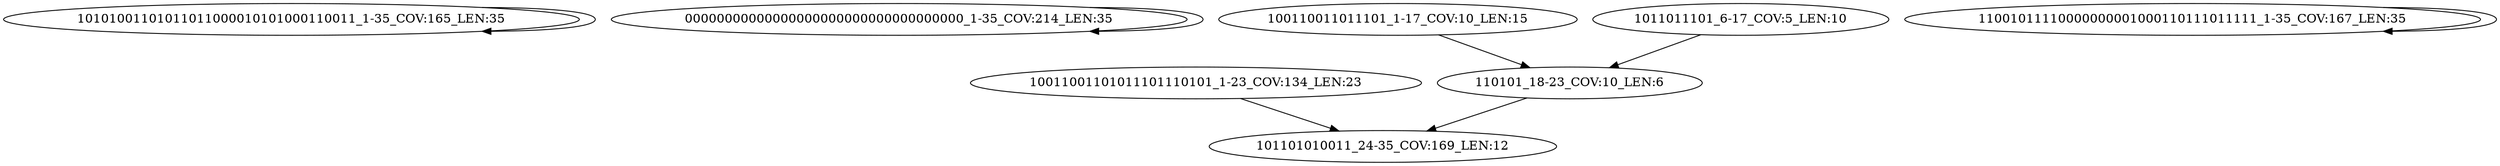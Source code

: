 digraph G {
    "10101001101011011000010101000110011_1-35_COV:165_LEN:35" -> "10101001101011011000010101000110011_1-35_COV:165_LEN:35";
    "00000000000000000000000000000000000_1-35_COV:214_LEN:35" -> "00000000000000000000000000000000000_1-35_COV:214_LEN:35";
    "10011001101011101110101_1-23_COV:134_LEN:23" -> "101101010011_24-35_COV:169_LEN:12";
    "100110011011101_1-17_COV:10_LEN:15" -> "110101_18-23_COV:10_LEN:6";
    "11001011110000000001000110111011111_1-35_COV:167_LEN:35" -> "11001011110000000001000110111011111_1-35_COV:167_LEN:35";
    "1011011101_6-17_COV:5_LEN:10" -> "110101_18-23_COV:10_LEN:6";
    "110101_18-23_COV:10_LEN:6" -> "101101010011_24-35_COV:169_LEN:12";
}
